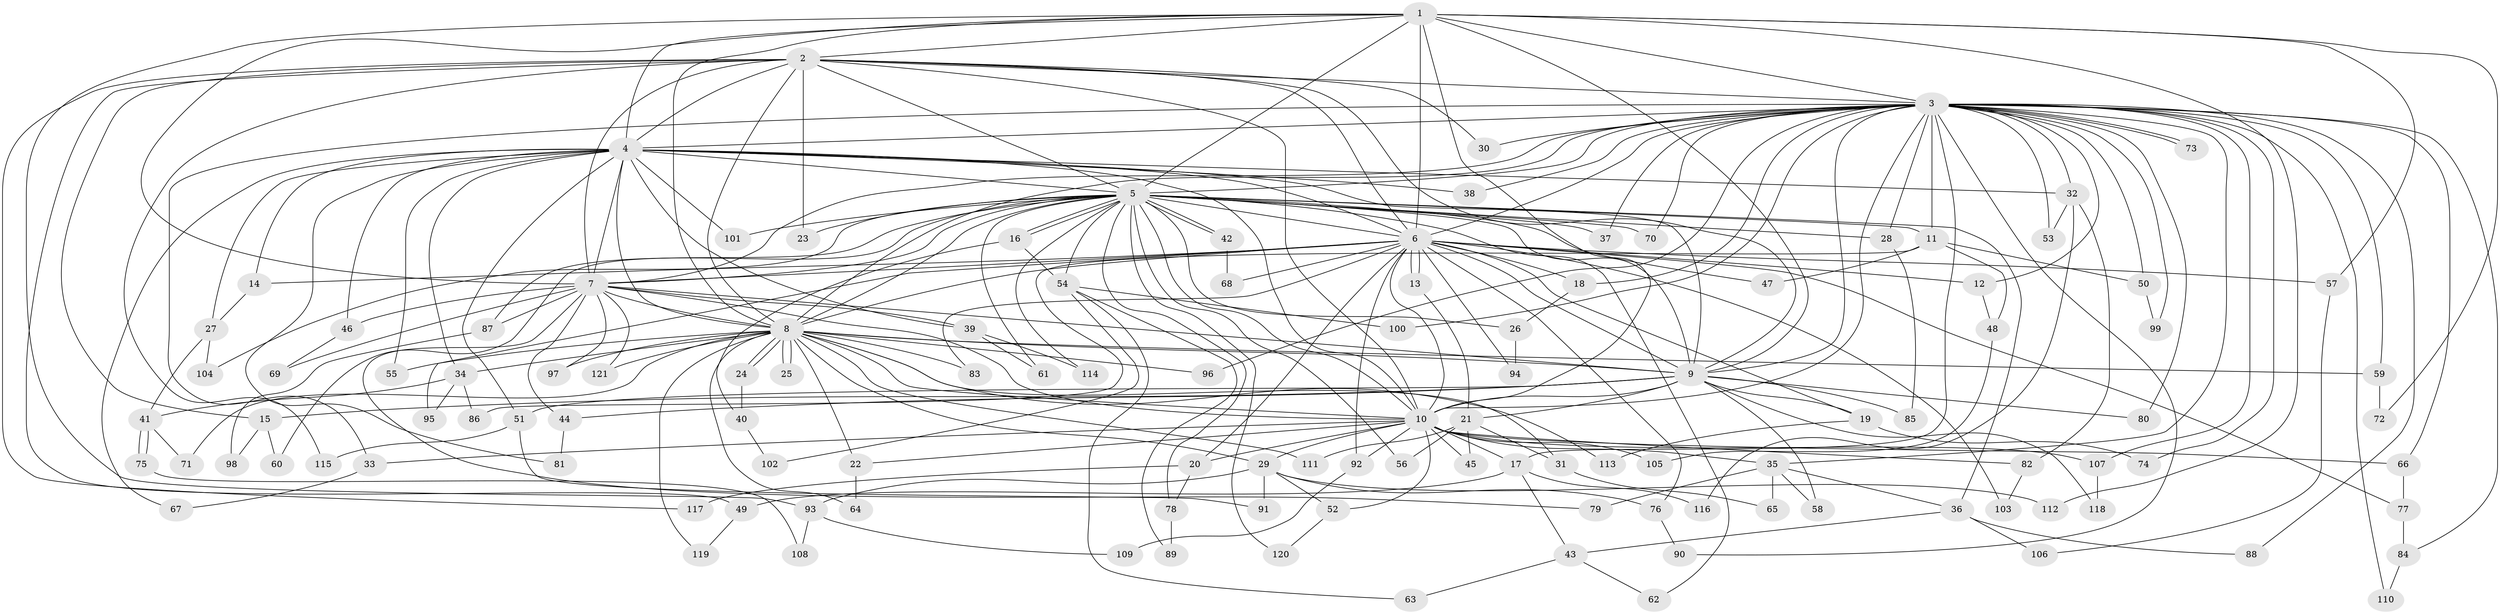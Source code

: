 // coarse degree distribution, {19: 0.021505376344086023, 14: 0.010752688172043012, 34: 0.010752688172043012, 29: 0.010752688172043012, 24: 0.021505376344086023, 20: 0.021505376344086023, 5: 0.043010752688172046, 3: 0.25806451612903225, 4: 0.0967741935483871, 7: 0.021505376344086023, 6: 0.010752688172043012, 2: 0.46236559139784944, 9: 0.010752688172043012}
// Generated by graph-tools (version 1.1) at 2025/23/03/03/25 07:23:40]
// undirected, 121 vertices, 267 edges
graph export_dot {
graph [start="1"]
  node [color=gray90,style=filled];
  1;
  2;
  3;
  4;
  5;
  6;
  7;
  8;
  9;
  10;
  11;
  12;
  13;
  14;
  15;
  16;
  17;
  18;
  19;
  20;
  21;
  22;
  23;
  24;
  25;
  26;
  27;
  28;
  29;
  30;
  31;
  32;
  33;
  34;
  35;
  36;
  37;
  38;
  39;
  40;
  41;
  42;
  43;
  44;
  45;
  46;
  47;
  48;
  49;
  50;
  51;
  52;
  53;
  54;
  55;
  56;
  57;
  58;
  59;
  60;
  61;
  62;
  63;
  64;
  65;
  66;
  67;
  68;
  69;
  70;
  71;
  72;
  73;
  74;
  75;
  76;
  77;
  78;
  79;
  80;
  81;
  82;
  83;
  84;
  85;
  86;
  87;
  88;
  89;
  90;
  91;
  92;
  93;
  94;
  95;
  96;
  97;
  98;
  99;
  100;
  101;
  102;
  103;
  104;
  105;
  106;
  107;
  108;
  109;
  110;
  111;
  112;
  113;
  114;
  115;
  116;
  117;
  118;
  119;
  120;
  121;
  1 -- 2;
  1 -- 3;
  1 -- 4;
  1 -- 5;
  1 -- 6;
  1 -- 7;
  1 -- 8;
  1 -- 9;
  1 -- 10;
  1 -- 57;
  1 -- 72;
  1 -- 93;
  1 -- 112;
  2 -- 3;
  2 -- 4;
  2 -- 5;
  2 -- 6;
  2 -- 7;
  2 -- 8;
  2 -- 9;
  2 -- 10;
  2 -- 15;
  2 -- 23;
  2 -- 30;
  2 -- 49;
  2 -- 115;
  2 -- 117;
  3 -- 4;
  3 -- 5;
  3 -- 6;
  3 -- 7;
  3 -- 8;
  3 -- 9;
  3 -- 10;
  3 -- 11;
  3 -- 12;
  3 -- 17;
  3 -- 18;
  3 -- 28;
  3 -- 30;
  3 -- 32;
  3 -- 33;
  3 -- 35;
  3 -- 37;
  3 -- 38;
  3 -- 50;
  3 -- 53;
  3 -- 59;
  3 -- 66;
  3 -- 70;
  3 -- 73;
  3 -- 73;
  3 -- 74;
  3 -- 80;
  3 -- 84;
  3 -- 88;
  3 -- 90;
  3 -- 96;
  3 -- 99;
  3 -- 100;
  3 -- 107;
  3 -- 110;
  4 -- 5;
  4 -- 6;
  4 -- 7;
  4 -- 8;
  4 -- 9;
  4 -- 10;
  4 -- 14;
  4 -- 27;
  4 -- 32;
  4 -- 34;
  4 -- 38;
  4 -- 39;
  4 -- 46;
  4 -- 51;
  4 -- 55;
  4 -- 67;
  4 -- 81;
  4 -- 101;
  5 -- 6;
  5 -- 7;
  5 -- 8;
  5 -- 9;
  5 -- 10;
  5 -- 11;
  5 -- 16;
  5 -- 16;
  5 -- 23;
  5 -- 26;
  5 -- 28;
  5 -- 36;
  5 -- 37;
  5 -- 42;
  5 -- 42;
  5 -- 47;
  5 -- 54;
  5 -- 56;
  5 -- 60;
  5 -- 61;
  5 -- 62;
  5 -- 70;
  5 -- 78;
  5 -- 87;
  5 -- 101;
  5 -- 104;
  5 -- 114;
  5 -- 120;
  6 -- 7;
  6 -- 8;
  6 -- 9;
  6 -- 10;
  6 -- 12;
  6 -- 13;
  6 -- 13;
  6 -- 14;
  6 -- 18;
  6 -- 19;
  6 -- 20;
  6 -- 57;
  6 -- 68;
  6 -- 76;
  6 -- 77;
  6 -- 83;
  6 -- 92;
  6 -- 94;
  6 -- 95;
  6 -- 103;
  7 -- 8;
  7 -- 9;
  7 -- 10;
  7 -- 39;
  7 -- 44;
  7 -- 46;
  7 -- 69;
  7 -- 79;
  7 -- 87;
  7 -- 97;
  7 -- 121;
  8 -- 9;
  8 -- 10;
  8 -- 22;
  8 -- 24;
  8 -- 24;
  8 -- 25;
  8 -- 25;
  8 -- 29;
  8 -- 31;
  8 -- 34;
  8 -- 55;
  8 -- 59;
  8 -- 64;
  8 -- 71;
  8 -- 83;
  8 -- 96;
  8 -- 97;
  8 -- 111;
  8 -- 113;
  8 -- 119;
  8 -- 121;
  9 -- 10;
  9 -- 15;
  9 -- 19;
  9 -- 21;
  9 -- 44;
  9 -- 51;
  9 -- 58;
  9 -- 80;
  9 -- 85;
  9 -- 118;
  10 -- 17;
  10 -- 20;
  10 -- 22;
  10 -- 29;
  10 -- 33;
  10 -- 35;
  10 -- 45;
  10 -- 52;
  10 -- 66;
  10 -- 82;
  10 -- 92;
  10 -- 105;
  10 -- 107;
  11 -- 47;
  11 -- 48;
  11 -- 50;
  11 -- 86;
  12 -- 48;
  13 -- 21;
  14 -- 27;
  15 -- 60;
  15 -- 98;
  16 -- 40;
  16 -- 54;
  17 -- 43;
  17 -- 49;
  17 -- 116;
  18 -- 26;
  19 -- 74;
  19 -- 113;
  20 -- 78;
  20 -- 117;
  21 -- 31;
  21 -- 45;
  21 -- 56;
  21 -- 111;
  22 -- 64;
  24 -- 40;
  26 -- 94;
  27 -- 41;
  27 -- 104;
  28 -- 85;
  29 -- 52;
  29 -- 76;
  29 -- 91;
  29 -- 93;
  29 -- 112;
  31 -- 65;
  32 -- 53;
  32 -- 82;
  32 -- 116;
  33 -- 67;
  34 -- 41;
  34 -- 86;
  34 -- 95;
  35 -- 36;
  35 -- 58;
  35 -- 65;
  35 -- 79;
  36 -- 43;
  36 -- 88;
  36 -- 106;
  39 -- 61;
  39 -- 114;
  40 -- 102;
  41 -- 71;
  41 -- 75;
  41 -- 75;
  42 -- 68;
  43 -- 62;
  43 -- 63;
  44 -- 81;
  46 -- 69;
  48 -- 105;
  49 -- 119;
  50 -- 99;
  51 -- 91;
  51 -- 115;
  52 -- 120;
  54 -- 63;
  54 -- 89;
  54 -- 100;
  54 -- 102;
  57 -- 106;
  59 -- 72;
  66 -- 77;
  75 -- 108;
  76 -- 90;
  77 -- 84;
  78 -- 89;
  82 -- 103;
  84 -- 110;
  87 -- 98;
  92 -- 109;
  93 -- 108;
  93 -- 109;
  107 -- 118;
}
